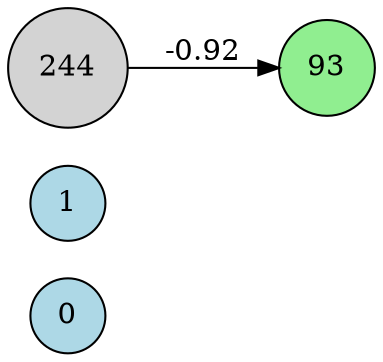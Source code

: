 digraph neat {
  rankdir=LR;
  node [shape=circle];
  node0 [label="0", style=filled, fillcolor=lightblue];
  node1 [label="1", style=filled, fillcolor=lightblue];
  node93 [label="93", style=filled, fillcolor=lightgreen];
  node244 [label="244", style=filled, fillcolor=lightgray];
  node244 -> node93 [label="-0.92"];
}
